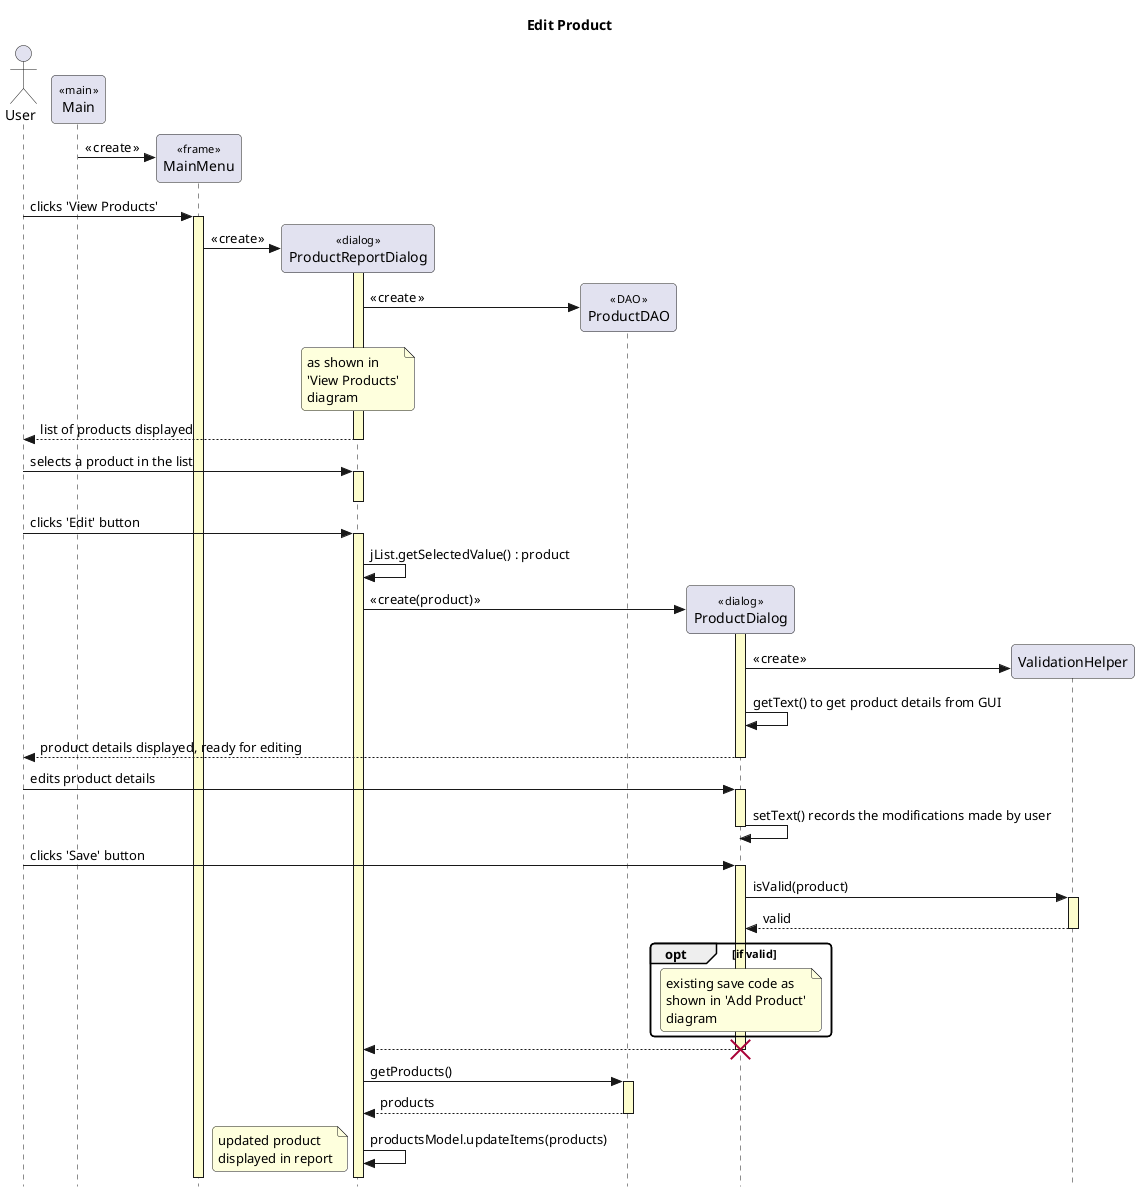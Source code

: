 @startuml

 

' style tweaks to make the diagram a little more readable

skinparam {

Style strictuml

RoundCorner 8

 

Sequence {

' make activations yellow too

LifeLineBackgroundColor #FDFDCD

 

' make stereotypes less ugly

Stereotype {

Font {

Size 11

Style plain

}

}

}

 

DatabaseBorderColor #A80036

 

}

 

title Edit Product

 

actor User as user

participant "Main" as main << main >>

participant "MainMenu" as menu << frame >>

participant "ProductReportDialog" as report << dialog >>

participant "ProductDAO" as dao << DAO >>

participant "ProductDialog" as editor << dialog >>

participant "ValidationHelper" as validator

 

create menu

main -> menu : « create »

 

user -> menu : clicks 'View Products'

activate menu

 

create report

menu -> report : « create »

 

activate report

create dao

report -> dao: « create »

 

 

note over report: as shown in\n'View Products'\ndiagram

user <-- report : list of products displayed

 

deactivate report

 

user -> report++ : selects a product in the list

report--

 

user -> report : clicks 'Edit' button

activate report

 

report -> report : jList.getSelectedValue() : product

 

create editor

report -> editor++ : « create(product) »

 

create validator

editor -> validator : « create »

 

 

editor -> editor : getText() to get product details from GUI 




 

 

user <-- editor : product details displayed, ready for editing

deactivate editor




user -> editor++ : edits product details

editor -> editor : setText() records the modifications made by user




editor--

 

user -> editor : clicks 'Save' button

editor++

editor -> validator++ : isValid(product)

return valid

opt if valid

note over editor: existing save code as\nshown in 'Add Product'\ndiagram

end

editor --> report

editor--

destroy editor

 

report -> dao++ : getProducts()

return products

 

report -> report : productsModel.updateItems(products)

 

note left: updated product\ndisplayed in report

 

@endumlc